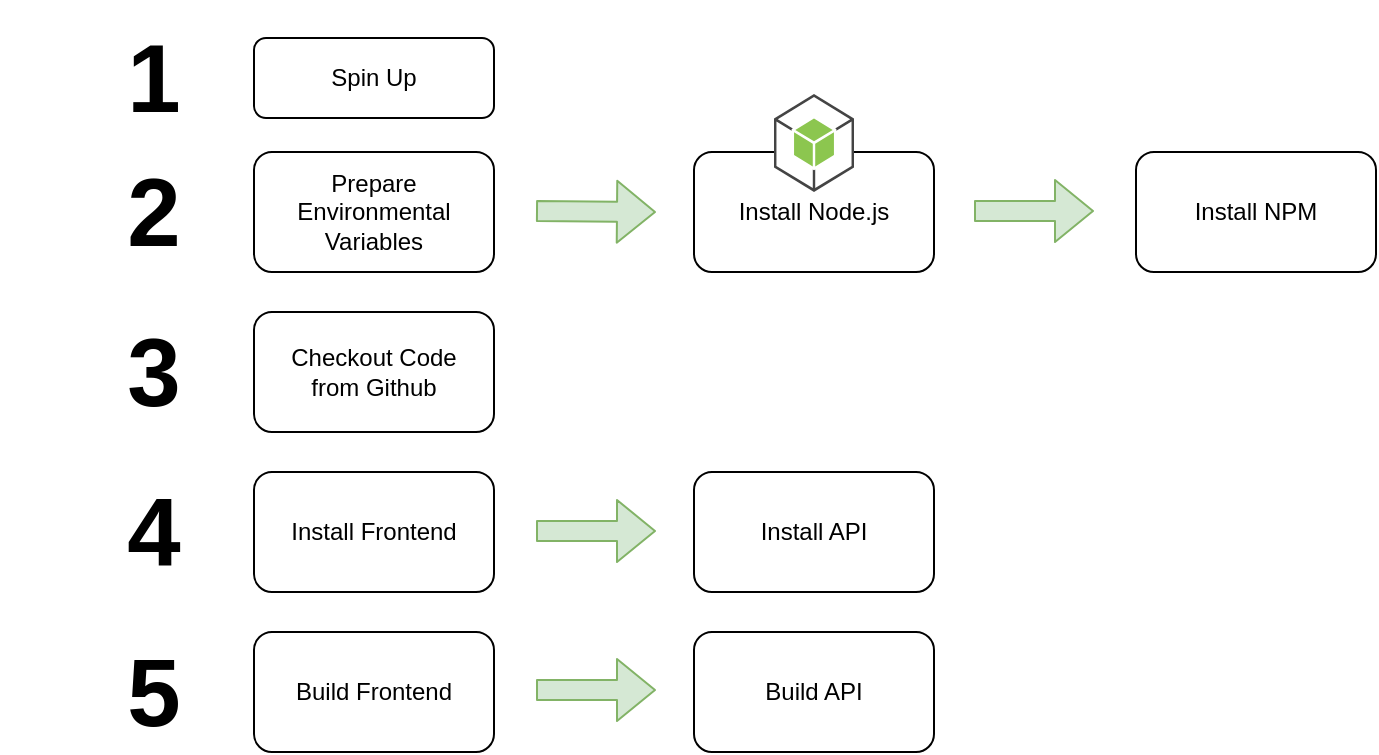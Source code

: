 <mxfile version="14.5.0" type="github">
  <diagram id="C5RBs43oDa-KdzZeNtuy" name="Page-1">
    <mxGraphModel dx="1422" dy="768" grid="1" gridSize="10" guides="1" tooltips="1" connect="1" arrows="1" fold="1" page="1" pageScale="1" pageWidth="827" pageHeight="1169" math="0" shadow="0">
      <root>
        <mxCell id="WIyWlLk6GJQsqaUBKTNV-0" />
        <mxCell id="WIyWlLk6GJQsqaUBKTNV-1" parent="WIyWlLk6GJQsqaUBKTNV-0" />
        <mxCell id="WIyWlLk6GJQsqaUBKTNV-3" value="Spin Up" style="rounded=1;whiteSpace=wrap;html=1;fontSize=12;glass=0;strokeWidth=1;shadow=0;" parent="WIyWlLk6GJQsqaUBKTNV-1" vertex="1">
          <mxGeometry x="159" y="103" width="120" height="40" as="geometry" />
        </mxCell>
        <mxCell id="Ot_56cbFEp9sYGnuBPlh-0" value="" style="shape=flexArrow;endArrow=classic;html=1;fillColor=#d5e8d4;strokeColor=#82b366;" edge="1" parent="WIyWlLk6GJQsqaUBKTNV-1">
          <mxGeometry width="50" height="50" relative="1" as="geometry">
            <mxPoint x="300" y="189.5" as="sourcePoint" />
            <mxPoint x="360" y="190" as="targetPoint" />
          </mxGeometry>
        </mxCell>
        <mxCell id="Ot_56cbFEp9sYGnuBPlh-1" value="Prepare Environmental Variables" style="rounded=1;whiteSpace=wrap;html=1;" vertex="1" parent="WIyWlLk6GJQsqaUBKTNV-1">
          <mxGeometry x="159" y="160" width="120" height="60" as="geometry" />
        </mxCell>
        <mxCell id="Ot_56cbFEp9sYGnuBPlh-2" value="&lt;div&gt;Install Node.js&lt;/div&gt;" style="rounded=1;whiteSpace=wrap;html=1;" vertex="1" parent="WIyWlLk6GJQsqaUBKTNV-1">
          <mxGeometry x="379" y="160" width="120" height="60" as="geometry" />
        </mxCell>
        <mxCell id="Ot_56cbFEp9sYGnuBPlh-3" value="" style="shape=flexArrow;endArrow=classic;html=1;fillColor=#d5e8d4;strokeColor=#82b366;" edge="1" parent="WIyWlLk6GJQsqaUBKTNV-1">
          <mxGeometry width="50" height="50" relative="1" as="geometry">
            <mxPoint x="519" y="189.5" as="sourcePoint" />
            <mxPoint x="579" y="189.5" as="targetPoint" />
          </mxGeometry>
        </mxCell>
        <mxCell id="Ot_56cbFEp9sYGnuBPlh-4" value="Install NPM" style="rounded=1;whiteSpace=wrap;html=1;" vertex="1" parent="WIyWlLk6GJQsqaUBKTNV-1">
          <mxGeometry x="600" y="160" width="120" height="60" as="geometry" />
        </mxCell>
        <mxCell id="Ot_56cbFEp9sYGnuBPlh-5" value="&lt;div&gt;Checkout Code&lt;br&gt;&lt;/div&gt;&lt;div&gt;from Github&lt;/div&gt;" style="rounded=1;whiteSpace=wrap;html=1;" vertex="1" parent="WIyWlLk6GJQsqaUBKTNV-1">
          <mxGeometry x="159" y="240" width="120" height="60" as="geometry" />
        </mxCell>
        <mxCell id="Ot_56cbFEp9sYGnuBPlh-6" value="Install Frontend" style="rounded=1;whiteSpace=wrap;html=1;" vertex="1" parent="WIyWlLk6GJQsqaUBKTNV-1">
          <mxGeometry x="159" y="320" width="120" height="60" as="geometry" />
        </mxCell>
        <mxCell id="Ot_56cbFEp9sYGnuBPlh-7" value="Install API" style="rounded=1;whiteSpace=wrap;html=1;" vertex="1" parent="WIyWlLk6GJQsqaUBKTNV-1">
          <mxGeometry x="379" y="320" width="120" height="60" as="geometry" />
        </mxCell>
        <mxCell id="Ot_56cbFEp9sYGnuBPlh-8" value="&lt;div&gt;Build Frontend&lt;/div&gt;" style="rounded=1;whiteSpace=wrap;html=1;" vertex="1" parent="WIyWlLk6GJQsqaUBKTNV-1">
          <mxGeometry x="159" y="400" width="120" height="60" as="geometry" />
        </mxCell>
        <mxCell id="Ot_56cbFEp9sYGnuBPlh-9" value="Build API" style="rounded=1;whiteSpace=wrap;html=1;" vertex="1" parent="WIyWlLk6GJQsqaUBKTNV-1">
          <mxGeometry x="379" y="400" width="120" height="60" as="geometry" />
        </mxCell>
        <mxCell id="Ot_56cbFEp9sYGnuBPlh-10" value="" style="shape=flexArrow;endArrow=classic;html=1;fillColor=#d5e8d4;strokeColor=#82b366;" edge="1" parent="WIyWlLk6GJQsqaUBKTNV-1">
          <mxGeometry width="50" height="50" relative="1" as="geometry">
            <mxPoint x="300" y="349.5" as="sourcePoint" />
            <mxPoint x="360" y="349.5" as="targetPoint" />
          </mxGeometry>
        </mxCell>
        <mxCell id="Ot_56cbFEp9sYGnuBPlh-11" value="" style="shape=flexArrow;endArrow=classic;html=1;fillColor=#d5e8d4;strokeColor=#82b366;" edge="1" parent="WIyWlLk6GJQsqaUBKTNV-1">
          <mxGeometry width="50" height="50" relative="1" as="geometry">
            <mxPoint x="300" y="429" as="sourcePoint" />
            <mxPoint x="360" y="429" as="targetPoint" />
          </mxGeometry>
        </mxCell>
        <mxCell id="Ot_56cbFEp9sYGnuBPlh-13" value="&lt;b&gt;&lt;font style=&quot;font-size: 48px&quot;&gt;1&lt;/font&gt;&lt;/b&gt;" style="text;html=1;strokeColor=none;fillColor=none;align=center;verticalAlign=middle;whiteSpace=wrap;rounded=0;" vertex="1" parent="WIyWlLk6GJQsqaUBKTNV-1">
          <mxGeometry x="89" y="113" width="40" height="20" as="geometry" />
        </mxCell>
        <mxCell id="Ot_56cbFEp9sYGnuBPlh-14" value="&lt;b&gt;&lt;font style=&quot;font-size: 48px&quot;&gt;2&lt;/font&gt;&lt;/b&gt;" style="text;html=1;strokeColor=none;fillColor=none;align=center;verticalAlign=middle;whiteSpace=wrap;rounded=0;" vertex="1" parent="WIyWlLk6GJQsqaUBKTNV-1">
          <mxGeometry x="89" y="180" width="40" height="20" as="geometry" />
        </mxCell>
        <mxCell id="Ot_56cbFEp9sYGnuBPlh-15" value="&lt;b&gt;&lt;font style=&quot;font-size: 48px&quot;&gt;3&lt;/font&gt;&lt;/b&gt;" style="text;html=1;strokeColor=none;fillColor=none;align=center;verticalAlign=middle;whiteSpace=wrap;rounded=0;" vertex="1" parent="WIyWlLk6GJQsqaUBKTNV-1">
          <mxGeometry x="89" y="260" width="40" height="20" as="geometry" />
        </mxCell>
        <mxCell id="Ot_56cbFEp9sYGnuBPlh-16" value="&lt;b&gt;&lt;font style=&quot;font-size: 48px&quot;&gt;4&lt;/font&gt;&lt;/b&gt;" style="text;html=1;strokeColor=none;fillColor=none;align=center;verticalAlign=middle;whiteSpace=wrap;rounded=0;" vertex="1" parent="WIyWlLk6GJQsqaUBKTNV-1">
          <mxGeometry x="89" y="340" width="40" height="20" as="geometry" />
        </mxCell>
        <mxCell id="Ot_56cbFEp9sYGnuBPlh-17" value="&lt;b&gt;&lt;font style=&quot;font-size: 48px&quot;&gt;5&lt;/font&gt;&lt;/b&gt;" style="text;html=1;strokeColor=none;fillColor=none;align=center;verticalAlign=middle;whiteSpace=wrap;rounded=0;" vertex="1" parent="WIyWlLk6GJQsqaUBKTNV-1">
          <mxGeometry x="89" y="420" width="40" height="20" as="geometry" />
        </mxCell>
        <mxCell id="Ot_56cbFEp9sYGnuBPlh-19" value="" style="outlineConnect=0;dashed=0;verticalLabelPosition=bottom;verticalAlign=top;align=center;html=1;shape=mxgraph.aws3.android;fillColor=#8CC64F;gradientColor=none;" vertex="1" parent="WIyWlLk6GJQsqaUBKTNV-1">
          <mxGeometry x="419" y="131" width="40" height="49" as="geometry" />
        </mxCell>
        <mxCell id="Ot_56cbFEp9sYGnuBPlh-20" value="" style="shape=image;html=1;verticalAlign=top;verticalLabelPosition=bottom;labelBackgroundColor=#ffffff;imageAspect=0;aspect=fixed;image=https://cdn0.iconfinder.com/data/icons/logos-21/40/NPM-128.png" vertex="1" parent="WIyWlLk6GJQsqaUBKTNV-1">
          <mxGeometry x="628" y="131" width="64" height="64" as="geometry" />
        </mxCell>
        <mxCell id="Ot_56cbFEp9sYGnuBPlh-21" value="" style="shape=image;html=1;verticalAlign=top;verticalLabelPosition=bottom;labelBackgroundColor=#ffffff;imageAspect=0;aspect=fixed;image=https://cdn3.iconfinder.com/data/icons/iconic-1/32/spin_alt-128.png" vertex="1" parent="WIyWlLk6GJQsqaUBKTNV-1">
          <mxGeometry x="204.5" y="84" width="29" height="29" as="geometry" />
        </mxCell>
        <mxCell id="Ot_56cbFEp9sYGnuBPlh-25" value="" style="shape=image;html=1;verticalAlign=top;verticalLabelPosition=bottom;labelBackgroundColor=#ffffff;imageAspect=0;aspect=fixed;image=https://cdn0.iconfinder.com/data/icons/octicons/1024/mark-github-128.png;comic=0;" vertex="1" parent="WIyWlLk6GJQsqaUBKTNV-1">
          <mxGeometry x="204" y="226" width="29.5" height="29.5" as="geometry" />
        </mxCell>
        <mxCell id="Ot_56cbFEp9sYGnuBPlh-26" value="" style="shape=image;html=1;verticalAlign=top;verticalLabelPosition=bottom;labelBackgroundColor=#ffffff;imageAspect=0;aspect=fixed;image=https://cdn2.iconfinder.com/data/icons/humano2/128x128/apps/gnome-app-install.png" vertex="1" parent="WIyWlLk6GJQsqaUBKTNV-1">
          <mxGeometry x="32" y="321" width="58" height="58" as="geometry" />
        </mxCell>
        <mxCell id="Ot_56cbFEp9sYGnuBPlh-27" value="" style="shape=image;html=1;verticalAlign=top;verticalLabelPosition=bottom;labelBackgroundColor=#ffffff;imageAspect=0;aspect=fixed;image=https://cdn3.iconfinder.com/data/icons/simple2/Settings.png" vertex="1" parent="WIyWlLk6GJQsqaUBKTNV-1">
          <mxGeometry x="43" y="411" width="38" height="38" as="geometry" />
        </mxCell>
      </root>
    </mxGraphModel>
  </diagram>
</mxfile>
